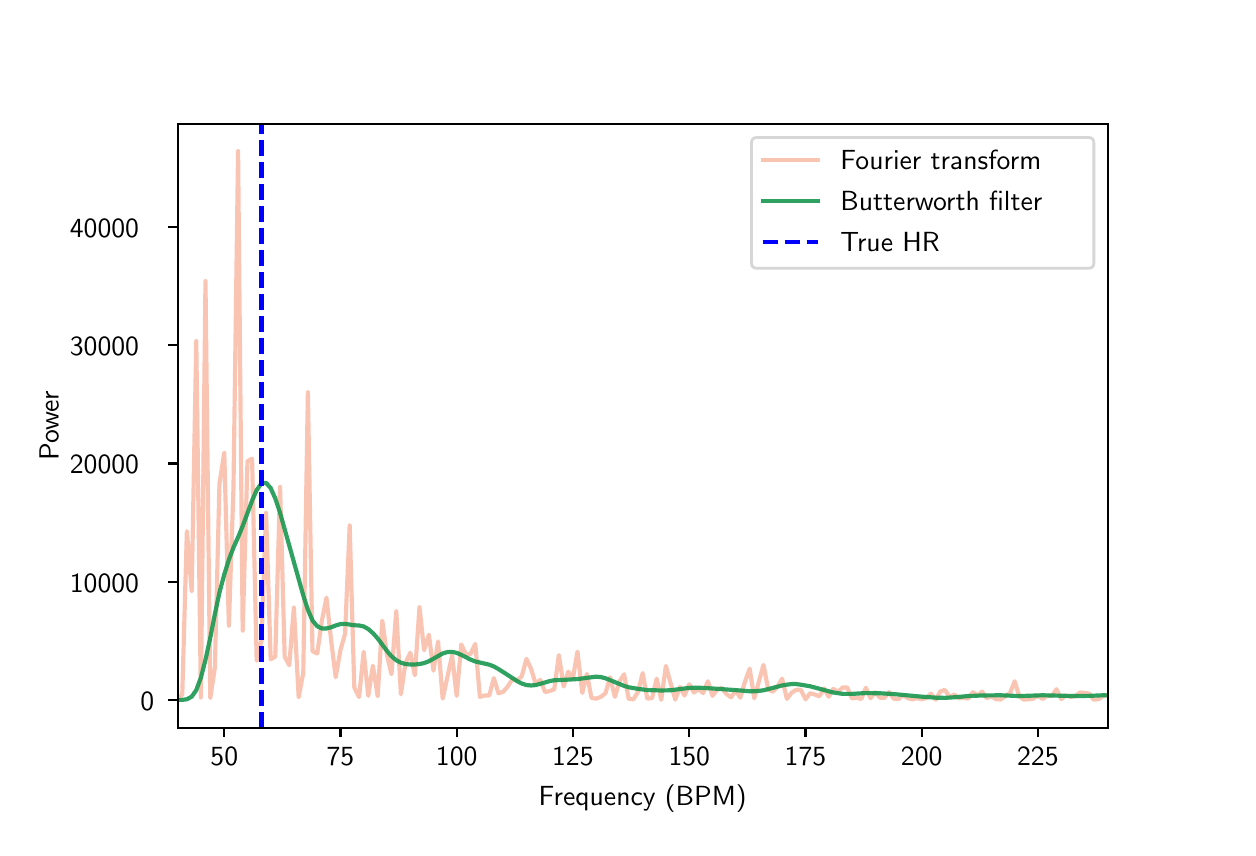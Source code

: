\begingroup%
\makeatletter%
\begin{pgfpicture}%
\pgfpathrectangle{\pgfpointorigin}{\pgfqpoint{6.0in}{4.0in}}%
\pgfusepath{use as bounding box, clip}%
\begin{pgfscope}%
\pgfsetbuttcap%
\pgfsetmiterjoin%
\definecolor{currentfill}{rgb}{1.0,1.0,1.0}%
\pgfsetfillcolor{currentfill}%
\pgfsetlinewidth{0.0pt}%
\definecolor{currentstroke}{rgb}{1.0,1.0,1.0}%
\pgfsetstrokecolor{currentstroke}%
\pgfsetdash{}{0pt}%
\pgfpathmoveto{\pgfqpoint{0.0in}{0.0in}}%
\pgfpathlineto{\pgfqpoint{6.0in}{0.0in}}%
\pgfpathlineto{\pgfqpoint{6.0in}{4.0in}}%
\pgfpathlineto{\pgfqpoint{0.0in}{4.0in}}%
\pgfpathclose%
\pgfusepath{fill}%
\end{pgfscope}%
\begin{pgfscope}%
\pgfsetbuttcap%
\pgfsetmiterjoin%
\definecolor{currentfill}{rgb}{1.0,1.0,1.0}%
\pgfsetfillcolor{currentfill}%
\pgfsetlinewidth{0.0pt}%
\definecolor{currentstroke}{rgb}{0.0,0.0,0.0}%
\pgfsetstrokecolor{currentstroke}%
\pgfsetstrokeopacity{0.0}%
\pgfsetdash{}{0pt}%
\pgfpathmoveto{\pgfqpoint{0.75in}{0.5in}}%
\pgfpathlineto{\pgfqpoint{5.4in}{0.5in}}%
\pgfpathlineto{\pgfqpoint{5.4in}{3.52in}}%
\pgfpathlineto{\pgfqpoint{0.75in}{3.52in}}%
\pgfpathclose%
\pgfusepath{fill}%
\end{pgfscope}%
\begin{pgfscope}%
\pgfsetbuttcap%
\pgfsetroundjoin%
\definecolor{currentfill}{rgb}{0.0,0.0,0.0}%
\pgfsetfillcolor{currentfill}%
\pgfsetlinewidth{0.803pt}%
\definecolor{currentstroke}{rgb}{0.0,0.0,0.0}%
\pgfsetstrokecolor{currentstroke}%
\pgfsetdash{}{0pt}%
\pgfsys@defobject{currentmarker}{\pgfqpoint{0.0in}{-0.049in}}{\pgfqpoint{0.0in}{0.0in}}{%
\pgfpathmoveto{\pgfqpoint{0.0in}{0.0in}}%
\pgfpathlineto{\pgfqpoint{0.0in}{-0.049in}}%
\pgfusepath{stroke,fill}%
}%
\begin{pgfscope}%
\pgfsys@transformshift{0.983in}{0.5in}%
\pgfsys@useobject{currentmarker}{}%
\end{pgfscope}%
\end{pgfscope}%
\begin{pgfscope}%
\definecolor{textcolor}{rgb}{0.0,0.0,0.0}%
\pgfsetstrokecolor{textcolor}%
\pgfsetfillcolor{textcolor}%
\pgftext[x=0.983in,y=0.403in,,top]{\color{textcolor}\sffamily\fontsize{10.0}{12.0}\selectfont 50}%
\end{pgfscope}%
\begin{pgfscope}%
\pgfsetbuttcap%
\pgfsetroundjoin%
\definecolor{currentfill}{rgb}{0.0,0.0,0.0}%
\pgfsetfillcolor{currentfill}%
\pgfsetlinewidth{0.803pt}%
\definecolor{currentstroke}{rgb}{0.0,0.0,0.0}%
\pgfsetstrokecolor{currentstroke}%
\pgfsetdash{}{0pt}%
\pgfsys@defobject{currentmarker}{\pgfqpoint{0.0in}{-0.049in}}{\pgfqpoint{0.0in}{0.0in}}{%
\pgfpathmoveto{\pgfqpoint{0.0in}{0.0in}}%
\pgfpathlineto{\pgfqpoint{0.0in}{-0.049in}}%
\pgfusepath{stroke,fill}%
}%
\begin{pgfscope}%
\pgfsys@transformshift{1.564in}{0.5in}%
\pgfsys@useobject{currentmarker}{}%
\end{pgfscope}%
\end{pgfscope}%
\begin{pgfscope}%
\definecolor{textcolor}{rgb}{0.0,0.0,0.0}%
\pgfsetstrokecolor{textcolor}%
\pgfsetfillcolor{textcolor}%
\pgftext[x=1.564in,y=0.403in,,top]{\color{textcolor}\sffamily\fontsize{10.0}{12.0}\selectfont 75}%
\end{pgfscope}%
\begin{pgfscope}%
\pgfsetbuttcap%
\pgfsetroundjoin%
\definecolor{currentfill}{rgb}{0.0,0.0,0.0}%
\pgfsetfillcolor{currentfill}%
\pgfsetlinewidth{0.803pt}%
\definecolor{currentstroke}{rgb}{0.0,0.0,0.0}%
\pgfsetstrokecolor{currentstroke}%
\pgfsetdash{}{0pt}%
\pgfsys@defobject{currentmarker}{\pgfqpoint{0.0in}{-0.049in}}{\pgfqpoint{0.0in}{0.0in}}{%
\pgfpathmoveto{\pgfqpoint{0.0in}{0.0in}}%
\pgfpathlineto{\pgfqpoint{0.0in}{-0.049in}}%
\pgfusepath{stroke,fill}%
}%
\begin{pgfscope}%
\pgfsys@transformshift{2.145in}{0.5in}%
\pgfsys@useobject{currentmarker}{}%
\end{pgfscope}%
\end{pgfscope}%
\begin{pgfscope}%
\definecolor{textcolor}{rgb}{0.0,0.0,0.0}%
\pgfsetstrokecolor{textcolor}%
\pgfsetfillcolor{textcolor}%
\pgftext[x=2.145in,y=0.403in,,top]{\color{textcolor}\sffamily\fontsize{10.0}{12.0}\selectfont 100}%
\end{pgfscope}%
\begin{pgfscope}%
\pgfsetbuttcap%
\pgfsetroundjoin%
\definecolor{currentfill}{rgb}{0.0,0.0,0.0}%
\pgfsetfillcolor{currentfill}%
\pgfsetlinewidth{0.803pt}%
\definecolor{currentstroke}{rgb}{0.0,0.0,0.0}%
\pgfsetstrokecolor{currentstroke}%
\pgfsetdash{}{0pt}%
\pgfsys@defobject{currentmarker}{\pgfqpoint{0.0in}{-0.049in}}{\pgfqpoint{0.0in}{0.0in}}{%
\pgfpathmoveto{\pgfqpoint{0.0in}{0.0in}}%
\pgfpathlineto{\pgfqpoint{0.0in}{-0.049in}}%
\pgfusepath{stroke,fill}%
}%
\begin{pgfscope}%
\pgfsys@transformshift{2.726in}{0.5in}%
\pgfsys@useobject{currentmarker}{}%
\end{pgfscope}%
\end{pgfscope}%
\begin{pgfscope}%
\definecolor{textcolor}{rgb}{0.0,0.0,0.0}%
\pgfsetstrokecolor{textcolor}%
\pgfsetfillcolor{textcolor}%
\pgftext[x=2.726in,y=0.403in,,top]{\color{textcolor}\sffamily\fontsize{10.0}{12.0}\selectfont 125}%
\end{pgfscope}%
\begin{pgfscope}%
\pgfsetbuttcap%
\pgfsetroundjoin%
\definecolor{currentfill}{rgb}{0.0,0.0,0.0}%
\pgfsetfillcolor{currentfill}%
\pgfsetlinewidth{0.803pt}%
\definecolor{currentstroke}{rgb}{0.0,0.0,0.0}%
\pgfsetstrokecolor{currentstroke}%
\pgfsetdash{}{0pt}%
\pgfsys@defobject{currentmarker}{\pgfqpoint{0.0in}{-0.049in}}{\pgfqpoint{0.0in}{0.0in}}{%
\pgfpathmoveto{\pgfqpoint{0.0in}{0.0in}}%
\pgfpathlineto{\pgfqpoint{0.0in}{-0.049in}}%
\pgfusepath{stroke,fill}%
}%
\begin{pgfscope}%
\pgfsys@transformshift{3.308in}{0.5in}%
\pgfsys@useobject{currentmarker}{}%
\end{pgfscope}%
\end{pgfscope}%
\begin{pgfscope}%
\definecolor{textcolor}{rgb}{0.0,0.0,0.0}%
\pgfsetstrokecolor{textcolor}%
\pgfsetfillcolor{textcolor}%
\pgftext[x=3.308in,y=0.403in,,top]{\color{textcolor}\sffamily\fontsize{10.0}{12.0}\selectfont 150}%
\end{pgfscope}%
\begin{pgfscope}%
\pgfsetbuttcap%
\pgfsetroundjoin%
\definecolor{currentfill}{rgb}{0.0,0.0,0.0}%
\pgfsetfillcolor{currentfill}%
\pgfsetlinewidth{0.803pt}%
\definecolor{currentstroke}{rgb}{0.0,0.0,0.0}%
\pgfsetstrokecolor{currentstroke}%
\pgfsetdash{}{0pt}%
\pgfsys@defobject{currentmarker}{\pgfqpoint{0.0in}{-0.049in}}{\pgfqpoint{0.0in}{0.0in}}{%
\pgfpathmoveto{\pgfqpoint{0.0in}{0.0in}}%
\pgfpathlineto{\pgfqpoint{0.0in}{-0.049in}}%
\pgfusepath{stroke,fill}%
}%
\begin{pgfscope}%
\pgfsys@transformshift{3.889in}{0.5in}%
\pgfsys@useobject{currentmarker}{}%
\end{pgfscope}%
\end{pgfscope}%
\begin{pgfscope}%
\definecolor{textcolor}{rgb}{0.0,0.0,0.0}%
\pgfsetstrokecolor{textcolor}%
\pgfsetfillcolor{textcolor}%
\pgftext[x=3.889in,y=0.403in,,top]{\color{textcolor}\sffamily\fontsize{10.0}{12.0}\selectfont 175}%
\end{pgfscope}%
\begin{pgfscope}%
\pgfsetbuttcap%
\pgfsetroundjoin%
\definecolor{currentfill}{rgb}{0.0,0.0,0.0}%
\pgfsetfillcolor{currentfill}%
\pgfsetlinewidth{0.803pt}%
\definecolor{currentstroke}{rgb}{0.0,0.0,0.0}%
\pgfsetstrokecolor{currentstroke}%
\pgfsetdash{}{0pt}%
\pgfsys@defobject{currentmarker}{\pgfqpoint{0.0in}{-0.049in}}{\pgfqpoint{0.0in}{0.0in}}{%
\pgfpathmoveto{\pgfqpoint{0.0in}{0.0in}}%
\pgfpathlineto{\pgfqpoint{0.0in}{-0.049in}}%
\pgfusepath{stroke,fill}%
}%
\begin{pgfscope}%
\pgfsys@transformshift{4.47in}{0.5in}%
\pgfsys@useobject{currentmarker}{}%
\end{pgfscope}%
\end{pgfscope}%
\begin{pgfscope}%
\definecolor{textcolor}{rgb}{0.0,0.0,0.0}%
\pgfsetstrokecolor{textcolor}%
\pgfsetfillcolor{textcolor}%
\pgftext[x=4.47in,y=0.403in,,top]{\color{textcolor}\sffamily\fontsize{10.0}{12.0}\selectfont 200}%
\end{pgfscope}%
\begin{pgfscope}%
\pgfsetbuttcap%
\pgfsetroundjoin%
\definecolor{currentfill}{rgb}{0.0,0.0,0.0}%
\pgfsetfillcolor{currentfill}%
\pgfsetlinewidth{0.803pt}%
\definecolor{currentstroke}{rgb}{0.0,0.0,0.0}%
\pgfsetstrokecolor{currentstroke}%
\pgfsetdash{}{0pt}%
\pgfsys@defobject{currentmarker}{\pgfqpoint{0.0in}{-0.049in}}{\pgfqpoint{0.0in}{0.0in}}{%
\pgfpathmoveto{\pgfqpoint{0.0in}{0.0in}}%
\pgfpathlineto{\pgfqpoint{0.0in}{-0.049in}}%
\pgfusepath{stroke,fill}%
}%
\begin{pgfscope}%
\pgfsys@transformshift{5.051in}{0.5in}%
\pgfsys@useobject{currentmarker}{}%
\end{pgfscope}%
\end{pgfscope}%
\begin{pgfscope}%
\definecolor{textcolor}{rgb}{0.0,0.0,0.0}%
\pgfsetstrokecolor{textcolor}%
\pgfsetfillcolor{textcolor}%
\pgftext[x=5.051in,y=0.403in,,top]{\color{textcolor}\sffamily\fontsize{10.0}{12.0}\selectfont 225}%
\end{pgfscope}%
\begin{pgfscope}%
\definecolor{textcolor}{rgb}{0.0,0.0,0.0}%
\pgfsetstrokecolor{textcolor}%
\pgfsetfillcolor{textcolor}%
\pgftext[x=3.075in,y=0.213in,,top]{\color{textcolor}\sffamily\fontsize{10.0}{12.0}\selectfont Frequency (BPM)}%
\end{pgfscope}%
\begin{pgfscope}%
\pgfsetbuttcap%
\pgfsetroundjoin%
\definecolor{currentfill}{rgb}{0.0,0.0,0.0}%
\pgfsetfillcolor{currentfill}%
\pgfsetlinewidth{0.803pt}%
\definecolor{currentstroke}{rgb}{0.0,0.0,0.0}%
\pgfsetstrokecolor{currentstroke}%
\pgfsetdash{}{0pt}%
\pgfsys@defobject{currentmarker}{\pgfqpoint{-0.049in}{0.0in}}{\pgfqpoint{0.0in}{0.0in}}{%
\pgfpathmoveto{\pgfqpoint{0.0in}{0.0in}}%
\pgfpathlineto{\pgfqpoint{-0.049in}{0.0in}}%
\pgfusepath{stroke,fill}%
}%
\begin{pgfscope}%
\pgfsys@transformshift{0.75in}{0.639in}%
\pgfsys@useobject{currentmarker}{}%
\end{pgfscope}%
\end{pgfscope}%
\begin{pgfscope}%
\definecolor{textcolor}{rgb}{0.0,0.0,0.0}%
\pgfsetstrokecolor{textcolor}%
\pgfsetfillcolor{textcolor}%
\pgftext[x=0.564in, y=0.586in, left, base]{\color{textcolor}\sffamily\fontsize{10.0}{12.0}\selectfont 0}%
\end{pgfscope}%
\begin{pgfscope}%
\pgfsetbuttcap%
\pgfsetroundjoin%
\definecolor{currentfill}{rgb}{0.0,0.0,0.0}%
\pgfsetfillcolor{currentfill}%
\pgfsetlinewidth{0.803pt}%
\definecolor{currentstroke}{rgb}{0.0,0.0,0.0}%
\pgfsetstrokecolor{currentstroke}%
\pgfsetdash{}{0pt}%
\pgfsys@defobject{currentmarker}{\pgfqpoint{-0.049in}{0.0in}}{\pgfqpoint{0.0in}{0.0in}}{%
\pgfpathmoveto{\pgfqpoint{0.0in}{0.0in}}%
\pgfpathlineto{\pgfqpoint{-0.049in}{0.0in}}%
\pgfusepath{stroke,fill}%
}%
\begin{pgfscope}%
\pgfsys@transformshift{0.75in}{1.23in}%
\pgfsys@useobject{currentmarker}{}%
\end{pgfscope}%
\end{pgfscope}%
\begin{pgfscope}%
\definecolor{textcolor}{rgb}{0.0,0.0,0.0}%
\pgfsetstrokecolor{textcolor}%
\pgfsetfillcolor{textcolor}%
\pgftext[x=0.211in, y=1.177in, left, base]{\color{textcolor}\sffamily\fontsize{10.0}{12.0}\selectfont 10000}%
\end{pgfscope}%
\begin{pgfscope}%
\pgfsetbuttcap%
\pgfsetroundjoin%
\definecolor{currentfill}{rgb}{0.0,0.0,0.0}%
\pgfsetfillcolor{currentfill}%
\pgfsetlinewidth{0.803pt}%
\definecolor{currentstroke}{rgb}{0.0,0.0,0.0}%
\pgfsetstrokecolor{currentstroke}%
\pgfsetdash{}{0pt}%
\pgfsys@defobject{currentmarker}{\pgfqpoint{-0.049in}{0.0in}}{\pgfqpoint{0.0in}{0.0in}}{%
\pgfpathmoveto{\pgfqpoint{0.0in}{0.0in}}%
\pgfpathlineto{\pgfqpoint{-0.049in}{0.0in}}%
\pgfusepath{stroke,fill}%
}%
\begin{pgfscope}%
\pgfsys@transformshift{0.75in}{1.821in}%
\pgfsys@useobject{currentmarker}{}%
\end{pgfscope}%
\end{pgfscope}%
\begin{pgfscope}%
\definecolor{textcolor}{rgb}{0.0,0.0,0.0}%
\pgfsetstrokecolor{textcolor}%
\pgfsetfillcolor{textcolor}%
\pgftext[x=0.211in, y=1.769in, left, base]{\color{textcolor}\sffamily\fontsize{10.0}{12.0}\selectfont 20000}%
\end{pgfscope}%
\begin{pgfscope}%
\pgfsetbuttcap%
\pgfsetroundjoin%
\definecolor{currentfill}{rgb}{0.0,0.0,0.0}%
\pgfsetfillcolor{currentfill}%
\pgfsetlinewidth{0.803pt}%
\definecolor{currentstroke}{rgb}{0.0,0.0,0.0}%
\pgfsetstrokecolor{currentstroke}%
\pgfsetdash{}{0pt}%
\pgfsys@defobject{currentmarker}{\pgfqpoint{-0.049in}{0.0in}}{\pgfqpoint{0.0in}{0.0in}}{%
\pgfpathmoveto{\pgfqpoint{0.0in}{0.0in}}%
\pgfpathlineto{\pgfqpoint{-0.049in}{0.0in}}%
\pgfusepath{stroke,fill}%
}%
\begin{pgfscope}%
\pgfsys@transformshift{0.75in}{2.413in}%
\pgfsys@useobject{currentmarker}{}%
\end{pgfscope}%
\end{pgfscope}%
\begin{pgfscope}%
\definecolor{textcolor}{rgb}{0.0,0.0,0.0}%
\pgfsetstrokecolor{textcolor}%
\pgfsetfillcolor{textcolor}%
\pgftext[x=0.211in, y=2.36in, left, base]{\color{textcolor}\sffamily\fontsize{10.0}{12.0}\selectfont 30000}%
\end{pgfscope}%
\begin{pgfscope}%
\pgfsetbuttcap%
\pgfsetroundjoin%
\definecolor{currentfill}{rgb}{0.0,0.0,0.0}%
\pgfsetfillcolor{currentfill}%
\pgfsetlinewidth{0.803pt}%
\definecolor{currentstroke}{rgb}{0.0,0.0,0.0}%
\pgfsetstrokecolor{currentstroke}%
\pgfsetdash{}{0pt}%
\pgfsys@defobject{currentmarker}{\pgfqpoint{-0.049in}{0.0in}}{\pgfqpoint{0.0in}{0.0in}}{%
\pgfpathmoveto{\pgfqpoint{0.0in}{0.0in}}%
\pgfpathlineto{\pgfqpoint{-0.049in}{0.0in}}%
\pgfusepath{stroke,fill}%
}%
\begin{pgfscope}%
\pgfsys@transformshift{0.75in}{3.004in}%
\pgfsys@useobject{currentmarker}{}%
\end{pgfscope}%
\end{pgfscope}%
\begin{pgfscope}%
\definecolor{textcolor}{rgb}{0.0,0.0,0.0}%
\pgfsetstrokecolor{textcolor}%
\pgfsetfillcolor{textcolor}%
\pgftext[x=0.211in, y=2.951in, left, base]{\color{textcolor}\sffamily\fontsize{10.0}{12.0}\selectfont 40000}%
\end{pgfscope}%
\begin{pgfscope}%
\definecolor{textcolor}{rgb}{0.0,0.0,0.0}%
\pgfsetstrokecolor{textcolor}%
\pgfsetfillcolor{textcolor}%
\pgftext[x=0.155in,y=2.01in,,bottom,rotate=90.0]{\color{textcolor}\sffamily\fontsize{10.0}{12.0}\selectfont Power}%
\end{pgfscope}%
\begin{pgfscope}%
\pgfpathrectangle{\pgfqpoint{0.75in}{0.5in}}{\pgfqpoint{4.65in}{3.02in}}%
\pgfusepath{clip}%
\pgfsetrectcap%
\pgfsetroundjoin%
\pgfsetlinewidth{1.506pt}%
\definecolor{currentstroke}{rgb}{0.957,0.427,0.263}%
\pgfsetstrokecolor{currentstroke}%
\pgfsetstrokeopacity{0.4}%
\pgfsetdash{}{0pt}%
\pgfpathmoveto{\pgfqpoint{0.736in}{0.639in}}%
\pgfpathlineto{\pgfqpoint{0.75in}{0.639in}}%
\pgfpathlineto{\pgfqpoint{0.773in}{0.667in}}%
\pgfpathlineto{\pgfqpoint{0.796in}{1.483in}}%
\pgfpathlineto{\pgfqpoint{0.82in}{1.182in}}%
\pgfpathlineto{\pgfqpoint{0.843in}{2.433in}}%
\pgfpathlineto{\pgfqpoint{0.866in}{0.651in}}%
\pgfpathlineto{\pgfqpoint{0.889in}{2.733in}}%
\pgfpathlineto{\pgfqpoint{0.913in}{0.648in}}%
\pgfpathlineto{\pgfqpoint{0.936in}{0.8in}}%
\pgfpathlineto{\pgfqpoint{0.959in}{1.721in}}%
\pgfpathlineto{\pgfqpoint{0.983in}{1.875in}}%
\pgfpathlineto{\pgfqpoint{1.006in}{1.01in}}%
\pgfpathlineto{\pgfqpoint{1.029in}{1.7in}}%
\pgfpathlineto{\pgfqpoint{1.052in}{3.383in}}%
\pgfpathlineto{\pgfqpoint{1.075in}{0.985in}}%
\pgfpathlineto{\pgfqpoint{1.099in}{1.832in}}%
\pgfpathlineto{\pgfqpoint{1.122in}{1.845in}}%
\pgfpathlineto{\pgfqpoint{1.145in}{0.835in}}%
\pgfpathlineto{\pgfqpoint{1.169in}{0.935in}}%
\pgfpathlineto{\pgfqpoint{1.192in}{1.574in}}%
\pgfpathlineto{\pgfqpoint{1.215in}{0.842in}}%
\pgfpathlineto{\pgfqpoint{1.238in}{0.855in}}%
\pgfpathlineto{\pgfqpoint{1.262in}{1.704in}}%
\pgfpathlineto{\pgfqpoint{1.285in}{0.855in}}%
\pgfpathlineto{\pgfqpoint{1.308in}{0.812in}}%
\pgfpathlineto{\pgfqpoint{1.331in}{1.102in}}%
\pgfpathlineto{\pgfqpoint{1.355in}{0.652in}}%
\pgfpathlineto{\pgfqpoint{1.378in}{0.774in}}%
\pgfpathlineto{\pgfqpoint{1.401in}{2.177in}}%
\pgfpathlineto{\pgfqpoint{1.424in}{0.882in}}%
\pgfpathlineto{\pgfqpoint{1.448in}{0.871in}}%
\pgfpathlineto{\pgfqpoint{1.471in}{1.036in}}%
\pgfpathlineto{\pgfqpoint{1.494in}{1.15in}}%
\pgfpathlineto{\pgfqpoint{1.517in}{0.939in}}%
\pgfpathlineto{\pgfqpoint{1.54in}{0.752in}}%
\pgfpathlineto{\pgfqpoint{1.564in}{0.889in}}%
\pgfpathlineto{\pgfqpoint{1.587in}{0.969in}}%
\pgfpathlineto{\pgfqpoint{1.61in}{1.511in}}%
\pgfpathlineto{\pgfqpoint{1.633in}{0.701in}}%
\pgfpathlineto{\pgfqpoint{1.657in}{0.653in}}%
\pgfpathlineto{\pgfqpoint{1.68in}{0.879in}}%
\pgfpathlineto{\pgfqpoint{1.703in}{0.659in}}%
\pgfpathlineto{\pgfqpoint{1.726in}{0.81in}}%
\pgfpathlineto{\pgfqpoint{1.75in}{0.657in}}%
\pgfpathlineto{\pgfqpoint{1.773in}{1.035in}}%
\pgfpathlineto{\pgfqpoint{1.796in}{0.866in}}%
\pgfpathlineto{\pgfqpoint{1.819in}{0.767in}}%
\pgfpathlineto{\pgfqpoint{1.843in}{1.083in}}%
\pgfpathlineto{\pgfqpoint{1.866in}{0.667in}}%
\pgfpathlineto{\pgfqpoint{1.889in}{0.823in}}%
\pgfpathlineto{\pgfqpoint{1.913in}{0.875in}}%
\pgfpathlineto{\pgfqpoint{1.936in}{0.762in}}%
\pgfpathlineto{\pgfqpoint{1.959in}{1.104in}}%
\pgfpathlineto{\pgfqpoint{1.982in}{0.887in}}%
\pgfpathlineto{\pgfqpoint{2.006in}{0.965in}}%
\pgfpathlineto{\pgfqpoint{2.029in}{0.785in}}%
\pgfpathlineto{\pgfqpoint{2.052in}{0.931in}}%
\pgfpathlineto{\pgfqpoint{2.075in}{0.645in}}%
\pgfpathlineto{\pgfqpoint{2.122in}{0.861in}}%
\pgfpathlineto{\pgfqpoint{2.145in}{0.659in}}%
\pgfpathlineto{\pgfqpoint{2.168in}{0.916in}}%
\pgfpathlineto{\pgfqpoint{2.192in}{0.865in}}%
\pgfpathlineto{\pgfqpoint{2.215in}{0.869in}}%
\pgfpathlineto{\pgfqpoint{2.238in}{0.919in}}%
\pgfpathlineto{\pgfqpoint{2.261in}{0.654in}}%
\pgfpathlineto{\pgfqpoint{2.284in}{0.661in}}%
\pgfpathlineto{\pgfqpoint{2.308in}{0.661in}}%
\pgfpathlineto{\pgfqpoint{2.331in}{0.748in}}%
\pgfpathlineto{\pgfqpoint{2.354in}{0.672in}}%
\pgfpathlineto{\pgfqpoint{2.377in}{0.679in}}%
\pgfpathlineto{\pgfqpoint{2.401in}{0.707in}}%
\pgfpathlineto{\pgfqpoint{2.424in}{0.743in}}%
\pgfpathlineto{\pgfqpoint{2.447in}{0.737in}}%
\pgfpathlineto{\pgfqpoint{2.47in}{0.756in}}%
\pgfpathlineto{\pgfqpoint{2.494in}{0.844in}}%
\pgfpathlineto{\pgfqpoint{2.517in}{0.794in}}%
\pgfpathlineto{\pgfqpoint{2.54in}{0.719in}}%
\pgfpathlineto{\pgfqpoint{2.563in}{0.739in}}%
\pgfpathlineto{\pgfqpoint{2.587in}{0.678in}}%
\pgfpathlineto{\pgfqpoint{2.61in}{0.683in}}%
\pgfpathlineto{\pgfqpoint{2.633in}{0.692in}}%
\pgfpathlineto{\pgfqpoint{2.656in}{0.863in}}%
\pgfpathlineto{\pgfqpoint{2.68in}{0.706in}}%
\pgfpathlineto{\pgfqpoint{2.703in}{0.78in}}%
\pgfpathlineto{\pgfqpoint{2.726in}{0.747in}}%
\pgfpathlineto{\pgfqpoint{2.749in}{0.88in}}%
\pgfpathlineto{\pgfqpoint{2.773in}{0.674in}}%
\pgfpathlineto{\pgfqpoint{2.796in}{0.769in}}%
\pgfpathlineto{\pgfqpoint{2.819in}{0.649in}}%
\pgfpathlineto{\pgfqpoint{2.842in}{0.645in}}%
\pgfpathlineto{\pgfqpoint{2.866in}{0.654in}}%
\pgfpathlineto{\pgfqpoint{2.889in}{0.672in}}%
\pgfpathlineto{\pgfqpoint{2.912in}{0.752in}}%
\pgfpathlineto{\pgfqpoint{2.936in}{0.654in}}%
\pgfpathlineto{\pgfqpoint{2.959in}{0.731in}}%
\pgfpathlineto{\pgfqpoint{2.982in}{0.767in}}%
\pgfpathlineto{\pgfqpoint{3.005in}{0.644in}}%
\pgfpathlineto{\pgfqpoint{3.029in}{0.642in}}%
\pgfpathlineto{\pgfqpoint{3.052in}{0.68in}}%
\pgfpathlineto{\pgfqpoint{3.075in}{0.773in}}%
\pgfpathlineto{\pgfqpoint{3.098in}{0.645in}}%
\pgfpathlineto{\pgfqpoint{3.122in}{0.648in}}%
\pgfpathlineto{\pgfqpoint{3.145in}{0.745in}}%
\pgfpathlineto{\pgfqpoint{3.168in}{0.639in}}%
\pgfpathlineto{\pgfqpoint{3.191in}{0.809in}}%
\pgfpathlineto{\pgfqpoint{3.215in}{0.721in}}%
\pgfpathlineto{\pgfqpoint{3.238in}{0.64in}}%
\pgfpathlineto{\pgfqpoint{3.261in}{0.704in}}%
\pgfpathlineto{\pgfqpoint{3.284in}{0.661in}}%
\pgfpathlineto{\pgfqpoint{3.308in}{0.717in}}%
\pgfpathlineto{\pgfqpoint{3.331in}{0.676in}}%
\pgfpathlineto{\pgfqpoint{3.354in}{0.693in}}%
\pgfpathlineto{\pgfqpoint{3.377in}{0.673in}}%
\pgfpathlineto{\pgfqpoint{3.401in}{0.732in}}%
\pgfpathlineto{\pgfqpoint{3.424in}{0.659in}}%
\pgfpathlineto{\pgfqpoint{3.447in}{0.69in}}%
\pgfpathlineto{\pgfqpoint{3.47in}{0.699in}}%
\pgfpathlineto{\pgfqpoint{3.494in}{0.668in}}%
\pgfpathlineto{\pgfqpoint{3.517in}{0.652in}}%
\pgfpathlineto{\pgfqpoint{3.54in}{0.686in}}%
\pgfpathlineto{\pgfqpoint{3.563in}{0.65in}}%
\pgfpathlineto{\pgfqpoint{3.587in}{0.731in}}%
\pgfpathlineto{\pgfqpoint{3.61in}{0.795in}}%
\pgfpathlineto{\pgfqpoint{3.633in}{0.647in}}%
\pgfpathlineto{\pgfqpoint{3.679in}{0.814in}}%
\pgfpathlineto{\pgfqpoint{3.703in}{0.69in}}%
\pgfpathlineto{\pgfqpoint{3.726in}{0.68in}}%
\pgfpathlineto{\pgfqpoint{3.749in}{0.705in}}%
\pgfpathlineto{\pgfqpoint{3.772in}{0.745in}}%
\pgfpathlineto{\pgfqpoint{3.796in}{0.644in}}%
\pgfpathlineto{\pgfqpoint{3.819in}{0.674in}}%
\pgfpathlineto{\pgfqpoint{3.842in}{0.689in}}%
\pgfpathlineto{\pgfqpoint{3.865in}{0.69in}}%
\pgfpathlineto{\pgfqpoint{3.889in}{0.642in}}%
\pgfpathlineto{\pgfqpoint{3.912in}{0.672in}}%
\pgfpathlineto{\pgfqpoint{3.935in}{0.666in}}%
\pgfpathlineto{\pgfqpoint{3.958in}{0.657in}}%
\pgfpathlineto{\pgfqpoint{3.982in}{0.696in}}%
\pgfpathlineto{\pgfqpoint{4.005in}{0.655in}}%
\pgfpathlineto{\pgfqpoint{4.028in}{0.694in}}%
\pgfpathlineto{\pgfqpoint{4.051in}{0.679in}}%
\pgfpathlineto{\pgfqpoint{4.075in}{0.701in}}%
\pgfpathlineto{\pgfqpoint{4.098in}{0.701in}}%
\pgfpathlineto{\pgfqpoint{4.121in}{0.646in}}%
\pgfpathlineto{\pgfqpoint{4.144in}{0.651in}}%
\pgfpathlineto{\pgfqpoint{4.168in}{0.643in}}%
\pgfpathlineto{\pgfqpoint{4.191in}{0.7in}}%
\pgfpathlineto{\pgfqpoint{4.214in}{0.647in}}%
\pgfpathlineto{\pgfqpoint{4.237in}{0.677in}}%
\pgfpathlineto{\pgfqpoint{4.261in}{0.65in}}%
\pgfpathlineto{\pgfqpoint{4.284in}{0.649in}}%
\pgfpathlineto{\pgfqpoint{4.307in}{0.678in}}%
\pgfpathlineto{\pgfqpoint{4.33in}{0.645in}}%
\pgfpathlineto{\pgfqpoint{4.354in}{0.643in}}%
\pgfpathlineto{\pgfqpoint{4.377in}{0.663in}}%
\pgfpathlineto{\pgfqpoint{4.4in}{0.648in}}%
\pgfpathlineto{\pgfqpoint{4.423in}{0.641in}}%
\pgfpathlineto{\pgfqpoint{4.447in}{0.648in}}%
\pgfpathlineto{\pgfqpoint{4.47in}{0.642in}}%
\pgfpathlineto{\pgfqpoint{4.493in}{0.648in}}%
\pgfpathlineto{\pgfqpoint{4.516in}{0.67in}}%
\pgfpathlineto{\pgfqpoint{4.54in}{0.64in}}%
\pgfpathlineto{\pgfqpoint{4.563in}{0.681in}}%
\pgfpathlineto{\pgfqpoint{4.586in}{0.689in}}%
\pgfpathlineto{\pgfqpoint{4.609in}{0.654in}}%
\pgfpathlineto{\pgfqpoint{4.633in}{0.666in}}%
\pgfpathlineto{\pgfqpoint{4.656in}{0.647in}}%
\pgfpathlineto{\pgfqpoint{4.679in}{0.65in}}%
\pgfpathlineto{\pgfqpoint{4.702in}{0.645in}}%
\pgfpathlineto{\pgfqpoint{4.726in}{0.677in}}%
\pgfpathlineto{\pgfqpoint{4.749in}{0.661in}}%
\pgfpathlineto{\pgfqpoint{4.772in}{0.68in}}%
\pgfpathlineto{\pgfqpoint{4.795in}{0.648in}}%
\pgfpathlineto{\pgfqpoint{4.819in}{0.657in}}%
\pgfpathlineto{\pgfqpoint{4.842in}{0.642in}}%
\pgfpathlineto{\pgfqpoint{4.865in}{0.641in}}%
\pgfpathlineto{\pgfqpoint{4.912in}{0.674in}}%
\pgfpathlineto{\pgfqpoint{4.935in}{0.732in}}%
\pgfpathlineto{\pgfqpoint{4.958in}{0.657in}}%
\pgfpathlineto{\pgfqpoint{4.981in}{0.64in}}%
\pgfpathlineto{\pgfqpoint{5.028in}{0.645in}}%
\pgfpathlineto{\pgfqpoint{5.051in}{0.662in}}%
\pgfpathlineto{\pgfqpoint{5.074in}{0.643in}}%
\pgfpathlineto{\pgfqpoint{5.098in}{0.66in}}%
\pgfpathlineto{\pgfqpoint{5.121in}{0.658in}}%
\pgfpathlineto{\pgfqpoint{5.144in}{0.692in}}%
\pgfpathlineto{\pgfqpoint{5.168in}{0.643in}}%
\pgfpathlineto{\pgfqpoint{5.191in}{0.661in}}%
\pgfpathlineto{\pgfqpoint{5.214in}{0.654in}}%
\pgfpathlineto{\pgfqpoint{5.237in}{0.657in}}%
\pgfpathlineto{\pgfqpoint{5.261in}{0.676in}}%
\pgfpathlineto{\pgfqpoint{5.307in}{0.671in}}%
\pgfpathlineto{\pgfqpoint{5.33in}{0.64in}}%
\pgfpathlineto{\pgfqpoint{5.354in}{0.642in}}%
\pgfpathlineto{\pgfqpoint{5.377in}{0.658in}}%
\pgfpathlineto{\pgfqpoint{5.4in}{0.663in}}%
\pgfpathlineto{\pgfqpoint{5.414in}{0.656in}}%
\pgfpathlineto{\pgfqpoint{5.414in}{0.656in}}%
\pgfusepath{stroke}%
\end{pgfscope}%
\begin{pgfscope}%
\pgfpathrectangle{\pgfqpoint{0.75in}{0.5in}}{\pgfqpoint{4.65in}{3.02in}}%
\pgfusepath{clip}%
\pgfsetrectcap%
\pgfsetroundjoin%
\pgfsetlinewidth{1.506pt}%
\definecolor{currentstroke}{rgb}{0.1,0.592,0.312}%
\pgfsetstrokecolor{currentstroke}%
\pgfsetstrokeopacity{0.9}%
\pgfsetdash{}{0pt}%
\pgfpathmoveto{\pgfqpoint{0.736in}{0.639in}}%
\pgfpathlineto{\pgfqpoint{0.773in}{0.639in}}%
\pgfpathlineto{\pgfqpoint{0.796in}{0.642in}}%
\pgfpathlineto{\pgfqpoint{0.82in}{0.655in}}%
\pgfpathlineto{\pgfqpoint{0.843in}{0.688in}}%
\pgfpathlineto{\pgfqpoint{0.866in}{0.75in}}%
\pgfpathlineto{\pgfqpoint{0.889in}{0.839in}}%
\pgfpathlineto{\pgfqpoint{0.913in}{0.95in}}%
\pgfpathlineto{\pgfqpoint{0.936in}{1.068in}}%
\pgfpathlineto{\pgfqpoint{0.959in}{1.176in}}%
\pgfpathlineto{\pgfqpoint{0.983in}{1.266in}}%
\pgfpathlineto{\pgfqpoint{1.006in}{1.34in}}%
\pgfpathlineto{\pgfqpoint{1.029in}{1.401in}}%
\pgfpathlineto{\pgfqpoint{1.052in}{1.452in}}%
\pgfpathlineto{\pgfqpoint{1.075in}{1.508in}}%
\pgfpathlineto{\pgfqpoint{1.122in}{1.635in}}%
\pgfpathlineto{\pgfqpoint{1.145in}{1.688in}}%
\pgfpathlineto{\pgfqpoint{1.169in}{1.721in}}%
\pgfpathlineto{\pgfqpoint{1.192in}{1.724in}}%
\pgfpathlineto{\pgfqpoint{1.215in}{1.698in}}%
\pgfpathlineto{\pgfqpoint{1.238in}{1.646in}}%
\pgfpathlineto{\pgfqpoint{1.262in}{1.574in}}%
\pgfpathlineto{\pgfqpoint{1.378in}{1.161in}}%
\pgfpathlineto{\pgfqpoint{1.401in}{1.09in}}%
\pgfpathlineto{\pgfqpoint{1.424in}{1.036in}}%
\pgfpathlineto{\pgfqpoint{1.448in}{1.007in}}%
\pgfpathlineto{\pgfqpoint{1.471in}{0.996in}}%
\pgfpathlineto{\pgfqpoint{1.494in}{0.996in}}%
\pgfpathlineto{\pgfqpoint{1.517in}{1.002in}}%
\pgfpathlineto{\pgfqpoint{1.54in}{1.011in}}%
\pgfpathlineto{\pgfqpoint{1.564in}{1.018in}}%
\pgfpathlineto{\pgfqpoint{1.587in}{1.019in}}%
\pgfpathlineto{\pgfqpoint{1.633in}{1.012in}}%
\pgfpathlineto{\pgfqpoint{1.657in}{1.011in}}%
\pgfpathlineto{\pgfqpoint{1.68in}{1.006in}}%
\pgfpathlineto{\pgfqpoint{1.703in}{0.993in}}%
\pgfpathlineto{\pgfqpoint{1.726in}{0.973in}}%
\pgfpathlineto{\pgfqpoint{1.75in}{0.946in}}%
\pgfpathlineto{\pgfqpoint{1.796in}{0.884in}}%
\pgfpathlineto{\pgfqpoint{1.819in}{0.857in}}%
\pgfpathlineto{\pgfqpoint{1.843in}{0.837in}}%
\pgfpathlineto{\pgfqpoint{1.866in}{0.825in}}%
\pgfpathlineto{\pgfqpoint{1.889in}{0.818in}}%
\pgfpathlineto{\pgfqpoint{1.913in}{0.816in}}%
\pgfpathlineto{\pgfqpoint{1.936in}{0.816in}}%
\pgfpathlineto{\pgfqpoint{1.959in}{0.818in}}%
\pgfpathlineto{\pgfqpoint{1.982in}{0.823in}}%
\pgfpathlineto{\pgfqpoint{2.006in}{0.832in}}%
\pgfpathlineto{\pgfqpoint{2.075in}{0.871in}}%
\pgfpathlineto{\pgfqpoint{2.099in}{0.878in}}%
\pgfpathlineto{\pgfqpoint{2.122in}{0.879in}}%
\pgfpathlineto{\pgfqpoint{2.145in}{0.874in}}%
\pgfpathlineto{\pgfqpoint{2.168in}{0.864in}}%
\pgfpathlineto{\pgfqpoint{2.215in}{0.84in}}%
\pgfpathlineto{\pgfqpoint{2.238in}{0.831in}}%
\pgfpathlineto{\pgfqpoint{2.308in}{0.815in}}%
\pgfpathlineto{\pgfqpoint{2.331in}{0.806in}}%
\pgfpathlineto{\pgfqpoint{2.354in}{0.793in}}%
\pgfpathlineto{\pgfqpoint{2.401in}{0.763in}}%
\pgfpathlineto{\pgfqpoint{2.447in}{0.733in}}%
\pgfpathlineto{\pgfqpoint{2.47in}{0.721in}}%
\pgfpathlineto{\pgfqpoint{2.494in}{0.713in}}%
\pgfpathlineto{\pgfqpoint{2.517in}{0.711in}}%
\pgfpathlineto{\pgfqpoint{2.54in}{0.713in}}%
\pgfpathlineto{\pgfqpoint{2.587in}{0.726in}}%
\pgfpathlineto{\pgfqpoint{2.61in}{0.733in}}%
\pgfpathlineto{\pgfqpoint{2.633in}{0.737in}}%
\pgfpathlineto{\pgfqpoint{2.68in}{0.739in}}%
\pgfpathlineto{\pgfqpoint{2.749in}{0.743in}}%
\pgfpathlineto{\pgfqpoint{2.842in}{0.755in}}%
\pgfpathlineto{\pgfqpoint{2.866in}{0.753in}}%
\pgfpathlineto{\pgfqpoint{2.889in}{0.747in}}%
\pgfpathlineto{\pgfqpoint{2.936in}{0.728in}}%
\pgfpathlineto{\pgfqpoint{2.982in}{0.709in}}%
\pgfpathlineto{\pgfqpoint{3.005in}{0.702in}}%
\pgfpathlineto{\pgfqpoint{3.052in}{0.694in}}%
\pgfpathlineto{\pgfqpoint{3.098in}{0.688in}}%
\pgfpathlineto{\pgfqpoint{3.168in}{0.686in}}%
\pgfpathlineto{\pgfqpoint{3.215in}{0.687in}}%
\pgfpathlineto{\pgfqpoint{3.308in}{0.699in}}%
\pgfpathlineto{\pgfqpoint{3.354in}{0.7in}}%
\pgfpathlineto{\pgfqpoint{3.424in}{0.696in}}%
\pgfpathlineto{\pgfqpoint{3.563in}{0.686in}}%
\pgfpathlineto{\pgfqpoint{3.61in}{0.682in}}%
\pgfpathlineto{\pgfqpoint{3.633in}{0.682in}}%
\pgfpathlineto{\pgfqpoint{3.656in}{0.684in}}%
\pgfpathlineto{\pgfqpoint{3.679in}{0.687in}}%
\pgfpathlineto{\pgfqpoint{3.726in}{0.699in}}%
\pgfpathlineto{\pgfqpoint{3.772in}{0.711in}}%
\pgfpathlineto{\pgfqpoint{3.796in}{0.715in}}%
\pgfpathlineto{\pgfqpoint{3.819in}{0.718in}}%
\pgfpathlineto{\pgfqpoint{3.842in}{0.718in}}%
\pgfpathlineto{\pgfqpoint{3.865in}{0.715in}}%
\pgfpathlineto{\pgfqpoint{3.912in}{0.707in}}%
\pgfpathlineto{\pgfqpoint{4.028in}{0.676in}}%
\pgfpathlineto{\pgfqpoint{4.075in}{0.669in}}%
\pgfpathlineto{\pgfqpoint{4.121in}{0.669in}}%
\pgfpathlineto{\pgfqpoint{4.191in}{0.673in}}%
\pgfpathlineto{\pgfqpoint{4.261in}{0.672in}}%
\pgfpathlineto{\pgfqpoint{4.33in}{0.668in}}%
\pgfpathlineto{\pgfqpoint{4.47in}{0.655in}}%
\pgfpathlineto{\pgfqpoint{4.54in}{0.65in}}%
\pgfpathlineto{\pgfqpoint{4.586in}{0.649in}}%
\pgfpathlineto{\pgfqpoint{4.633in}{0.652in}}%
\pgfpathlineto{\pgfqpoint{4.702in}{0.658in}}%
\pgfpathlineto{\pgfqpoint{4.772in}{0.661in}}%
\pgfpathlineto{\pgfqpoint{4.865in}{0.662in}}%
\pgfpathlineto{\pgfqpoint{4.958in}{0.658in}}%
\pgfpathlineto{\pgfqpoint{5.074in}{0.662in}}%
\pgfpathlineto{\pgfqpoint{5.237in}{0.658in}}%
\pgfpathlineto{\pgfqpoint{5.307in}{0.659in}}%
\pgfpathlineto{\pgfqpoint{5.377in}{0.662in}}%
\pgfpathlineto{\pgfqpoint{5.414in}{0.661in}}%
\pgfpathlineto{\pgfqpoint{5.414in}{0.661in}}%
\pgfusepath{stroke}%
\end{pgfscope}%
\begin{pgfscope}%
\pgfpathrectangle{\pgfqpoint{0.75in}{0.5in}}{\pgfqpoint{4.65in}{3.02in}}%
\pgfusepath{clip}%
\pgfsetbuttcap%
\pgfsetroundjoin%
\pgfsetlinewidth{1.506pt}%
\definecolor{currentstroke}{rgb}{0.0,0.0,1.0}%
\pgfsetstrokecolor{currentstroke}%
\pgfsetdash{{5.55pt}{2.4pt}}{0.0pt}%
\pgfpathmoveto{\pgfqpoint{1.169in}{0.5in}}%
\pgfpathlineto{\pgfqpoint{1.169in}{3.52in}}%
\pgfusepath{stroke}%
\end{pgfscope}%
\begin{pgfscope}%
\pgfsetrectcap%
\pgfsetmiterjoin%
\pgfsetlinewidth{0.803pt}%
\definecolor{currentstroke}{rgb}{0.0,0.0,0.0}%
\pgfsetstrokecolor{currentstroke}%
\pgfsetdash{}{0pt}%
\pgfpathmoveto{\pgfqpoint{0.75in}{0.5in}}%
\pgfpathlineto{\pgfqpoint{0.75in}{3.52in}}%
\pgfusepath{stroke}%
\end{pgfscope}%
\begin{pgfscope}%
\pgfsetrectcap%
\pgfsetmiterjoin%
\pgfsetlinewidth{0.803pt}%
\definecolor{currentstroke}{rgb}{0.0,0.0,0.0}%
\pgfsetstrokecolor{currentstroke}%
\pgfsetdash{}{0pt}%
\pgfpathmoveto{\pgfqpoint{5.4in}{0.5in}}%
\pgfpathlineto{\pgfqpoint{5.4in}{3.52in}}%
\pgfusepath{stroke}%
\end{pgfscope}%
\begin{pgfscope}%
\pgfsetrectcap%
\pgfsetmiterjoin%
\pgfsetlinewidth{0.803pt}%
\definecolor{currentstroke}{rgb}{0.0,0.0,0.0}%
\pgfsetstrokecolor{currentstroke}%
\pgfsetdash{}{0pt}%
\pgfpathmoveto{\pgfqpoint{0.75in}{0.5in}}%
\pgfpathlineto{\pgfqpoint{5.4in}{0.5in}}%
\pgfusepath{stroke}%
\end{pgfscope}%
\begin{pgfscope}%
\pgfsetrectcap%
\pgfsetmiterjoin%
\pgfsetlinewidth{0.803pt}%
\definecolor{currentstroke}{rgb}{0.0,0.0,0.0}%
\pgfsetstrokecolor{currentstroke}%
\pgfsetdash{}{0pt}%
\pgfpathmoveto{\pgfqpoint{0.75in}{3.52in}}%
\pgfpathlineto{\pgfqpoint{5.4in}{3.52in}}%
\pgfusepath{stroke}%
\end{pgfscope}%
\begin{pgfscope}%
\pgfsetbuttcap%
\pgfsetmiterjoin%
\definecolor{currentfill}{rgb}{1.0,1.0,1.0}%
\pgfsetfillcolor{currentfill}%
\pgfsetfillopacity{0.8}%
\pgfsetlinewidth{1.004pt}%
\definecolor{currentstroke}{rgb}{0.8,0.8,0.8}%
\pgfsetstrokecolor{currentstroke}%
\pgfsetstrokeopacity{0.8}%
\pgfsetdash{}{0pt}%
\pgfpathmoveto{\pgfqpoint{3.647in}{2.797in}}%
\pgfpathlineto{\pgfqpoint{5.303in}{2.797in}}%
\pgfpathquadraticcurveto{\pgfqpoint{5.331in}{2.797in}}{\pgfqpoint{5.331in}{2.825in}}%
\pgfpathlineto{\pgfqpoint{5.331in}{3.423in}}%
\pgfpathquadraticcurveto{\pgfqpoint{5.331in}{3.451in}}{\pgfqpoint{5.303in}{3.451in}}%
\pgfpathlineto{\pgfqpoint{3.647in}{3.451in}}%
\pgfpathquadraticcurveto{\pgfqpoint{3.619in}{3.451in}}{\pgfqpoint{3.619in}{3.423in}}%
\pgfpathlineto{\pgfqpoint{3.619in}{2.825in}}%
\pgfpathquadraticcurveto{\pgfqpoint{3.619in}{2.797in}}{\pgfqpoint{3.647in}{2.797in}}%
\pgfpathclose%
\pgfusepath{stroke,fill}%
\end{pgfscope}%
\begin{pgfscope}%
\pgfsetrectcap%
\pgfsetroundjoin%
\pgfsetlinewidth{1.506pt}%
\definecolor{currentstroke}{rgb}{0.957,0.427,0.263}%
\pgfsetstrokecolor{currentstroke}%
\pgfsetstrokeopacity{0.4}%
\pgfsetdash{}{0pt}%
\pgfpathmoveto{\pgfqpoint{3.675in}{3.338in}}%
\pgfpathlineto{\pgfqpoint{3.953in}{3.338in}}%
\pgfusepath{stroke}%
\end{pgfscope}%
\begin{pgfscope}%
\definecolor{textcolor}{rgb}{0.0,0.0,0.0}%
\pgfsetstrokecolor{textcolor}%
\pgfsetfillcolor{textcolor}%
\pgftext[x=4.064in,y=3.289in,left,base]{\color{textcolor}\sffamily\fontsize{10.0}{12.0}\selectfont Fourier transform}%
\end{pgfscope}%
\begin{pgfscope}%
\pgfsetrectcap%
\pgfsetroundjoin%
\pgfsetlinewidth{1.506pt}%
\definecolor{currentstroke}{rgb}{0.1,0.592,0.312}%
\pgfsetstrokecolor{currentstroke}%
\pgfsetstrokeopacity{0.9}%
\pgfsetdash{}{0pt}%
\pgfpathmoveto{\pgfqpoint{3.675in}{3.134in}}%
\pgfpathlineto{\pgfqpoint{3.953in}{3.134in}}%
\pgfusepath{stroke}%
\end{pgfscope}%
\begin{pgfscope}%
\definecolor{textcolor}{rgb}{0.0,0.0,0.0}%
\pgfsetstrokecolor{textcolor}%
\pgfsetfillcolor{textcolor}%
\pgftext[x=4.064in,y=3.086in,left,base]{\color{textcolor}\sffamily\fontsize{10.0}{12.0}\selectfont Butterworth filter}%
\end{pgfscope}%
\begin{pgfscope}%
\pgfsetbuttcap%
\pgfsetroundjoin%
\pgfsetlinewidth{1.506pt}%
\definecolor{currentstroke}{rgb}{0.0,0.0,1.0}%
\pgfsetstrokecolor{currentstroke}%
\pgfsetdash{{5.55pt}{2.4pt}}{0.0pt}%
\pgfpathmoveto{\pgfqpoint{3.675in}{2.93in}}%
\pgfpathlineto{\pgfqpoint{3.953in}{2.93in}}%
\pgfusepath{stroke}%
\end{pgfscope}%
\begin{pgfscope}%
\definecolor{textcolor}{rgb}{0.0,0.0,0.0}%
\pgfsetstrokecolor{textcolor}%
\pgfsetfillcolor{textcolor}%
\pgftext[x=4.064in,y=2.882in,left,base]{\color{textcolor}\sffamily\fontsize{10.0}{12.0}\selectfont True HR}%
\end{pgfscope}%
\end{pgfpicture}%
\makeatother%
\endgroup%
